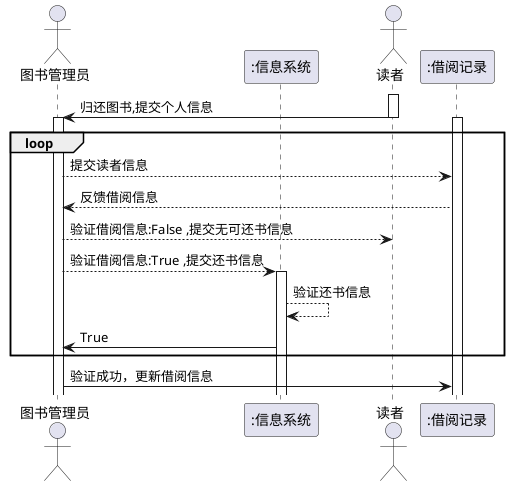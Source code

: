 @startuml
actor 图书管理员
participant ":信息系统"
actor 读者
activate 读者
participant ":借阅记录"
读者 -> 图书管理员:归还图书,提交个人信息
loop
deactivate 读者
activate ":借阅记录"
activate 图书管理员
图书管理员 --> ":借阅记录":提交读者信息
":借阅记录" --> 图书管理员 :反馈借阅信息
图书管理员 --> 读者:验证借阅信息:False ,提交无可还书信息
图书管理员 -->":信息系统":验证借阅信息:True ,提交还书信息
activate ":信息系统"
":信息系统" --> ":信息系统":验证还书信息
":信息系统" -> 图书管理员: True
end
图书管理员 -> ":借阅记录":验证成功，更新借阅信息
@enduml